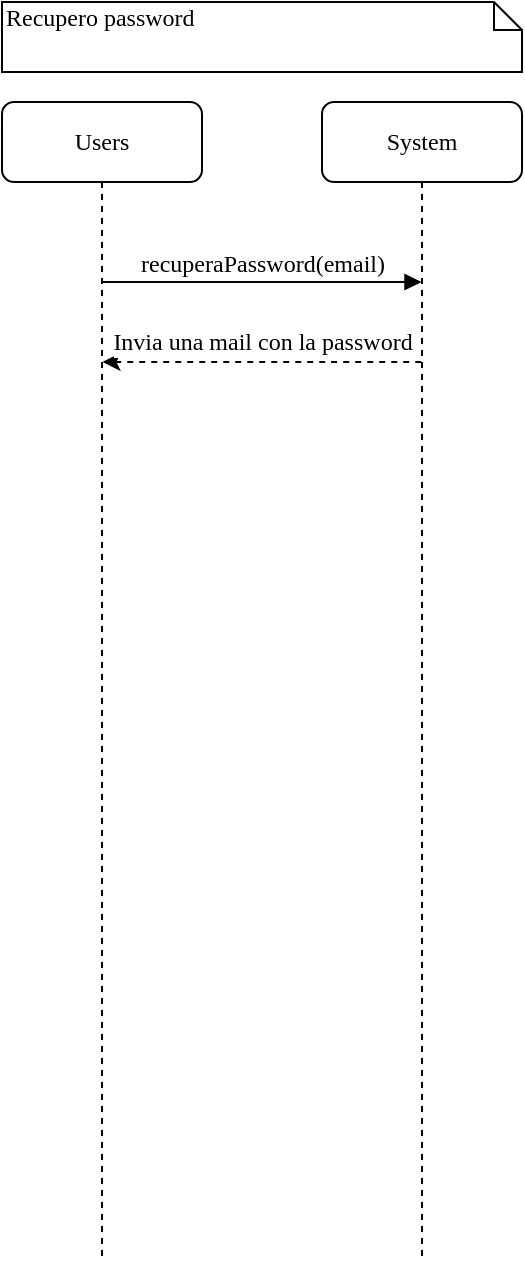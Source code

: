 <mxfile version="14.6.13" type="device"><diagram name="Page-1" id="13e1069c-82ec-6db2-03f1-153e76fe0fe0"><mxGraphModel dx="1086" dy="806" grid="1" gridSize="10" guides="1" tooltips="1" connect="1" arrows="1" fold="1" page="1" pageScale="1" pageWidth="1100" pageHeight="850" background="#ffffff" math="0" shadow="0"><root><mxCell id="0"/><mxCell id="1" parent="0"/><mxCell id="yHKWYwgfF4PFALz4o5d3-1" value="System" style="shape=umlLifeline;perimeter=lifelinePerimeter;whiteSpace=wrap;html=1;container=1;collapsible=0;recursiveResize=0;outlineConnect=0;rounded=1;shadow=0;comic=0;labelBackgroundColor=none;strokeWidth=1;fontFamily=Verdana;fontSize=12;align=center;" vertex="1" parent="1"><mxGeometry x="540" y="90" width="100" height="580" as="geometry"/></mxCell><mxCell id="yHKWYwgfF4PFALz4o5d3-2" value="Users" style="shape=umlLifeline;perimeter=lifelinePerimeter;whiteSpace=wrap;html=1;container=1;collapsible=0;recursiveResize=0;outlineConnect=0;rounded=1;shadow=0;comic=0;labelBackgroundColor=none;strokeWidth=1;fontFamily=Verdana;fontSize=12;align=center;" vertex="1" parent="1"><mxGeometry x="380" y="90" width="100" height="580" as="geometry"/></mxCell><mxCell id="yHKWYwgfF4PFALz4o5d3-3" value="Recupero password" style="shape=note;whiteSpace=wrap;html=1;size=14;verticalAlign=top;align=left;spacingTop=-6;rounded=0;shadow=0;comic=0;labelBackgroundColor=none;strokeWidth=1;fontFamily=Verdana;fontSize=12" vertex="1" parent="1"><mxGeometry x="380" y="40" width="260" height="35" as="geometry"/></mxCell><mxCell id="yHKWYwgfF4PFALz4o5d3-4" value="" style="endArrow=none;dashed=1;html=1;startArrow=classic;startFill=1;" edge="1" parent="1"><mxGeometry width="50" height="50" relative="1" as="geometry"><mxPoint x="430.25" y="220" as="sourcePoint"/><mxPoint x="589.75" y="220" as="targetPoint"/><Array as="points"><mxPoint x="520.25" y="220"/><mxPoint x="540.75" y="220"/></Array></mxGeometry></mxCell><mxCell id="yHKWYwgfF4PFALz4o5d3-5" value="Invia una mail con la password" style="edgeLabel;html=1;align=center;verticalAlign=middle;resizable=0;points=[];fontSize=12;fontFamily=Verdana;" vertex="1" connectable="0" parent="yHKWYwgfF4PFALz4o5d3-4"><mxGeometry x="-0.1" y="3" relative="1" as="geometry"><mxPoint x="7.75" y="-7" as="offset"/></mxGeometry></mxCell><mxCell id="yHKWYwgfF4PFALz4o5d3-6" value="recuperaPassword(email)" style="html=1;verticalAlign=bottom;endArrow=block;labelBackgroundColor=none;fontFamily=Verdana;fontSize=12;edgeStyle=elbowEdgeStyle;elbow=vertical;" edge="1" parent="1"><mxGeometry x="0.003" relative="1" as="geometry"><mxPoint x="430.25" y="180" as="sourcePoint"/><mxPoint x="589.75" y="180" as="targetPoint"/><Array as="points"><mxPoint x="560.25" y="180"/><mxPoint x="560.25" y="170"/><mxPoint x="560.25" y="160"/></Array><mxPoint as="offset"/></mxGeometry></mxCell></root></mxGraphModel></diagram></mxfile>